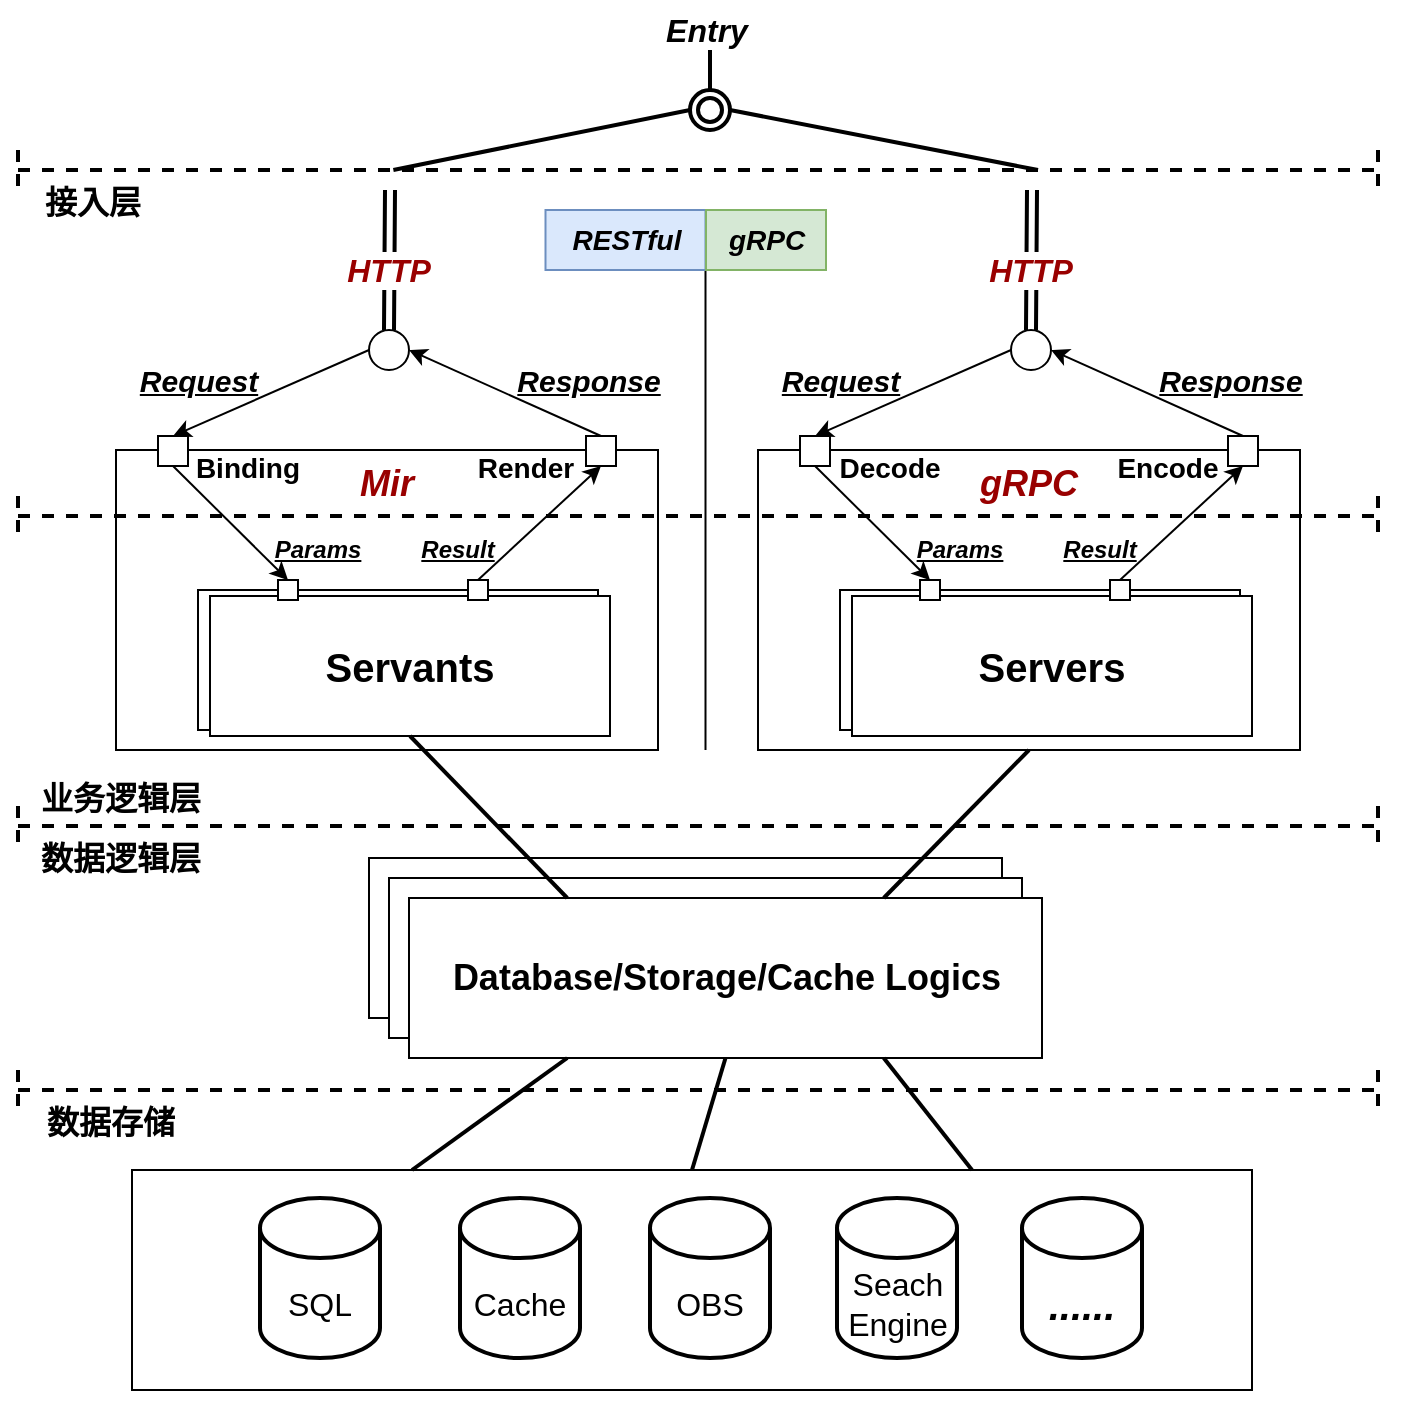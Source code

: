 <mxfile version="20.3.0" type="device"><diagram id="ZOxuEieQiebRqiN2HW-F" name="Page-1"><mxGraphModel dx="1552" dy="934" grid="1" gridSize="10" guides="1" tooltips="1" connect="1" arrows="1" fold="1" page="1" pageScale="1" pageWidth="827" pageHeight="1169" math="0" shadow="0"><root><mxCell id="0"/><mxCell id="1" parent="0"/><mxCell id="HLY3_FzVcBv65uhB9cjh-277" value="" style="rounded=0;whiteSpace=wrap;html=1;strokeColor=none;strokeWidth=1;fontSize=14;fontColor=#000000;fillColor=none;gradientColor=none;" vertex="1" parent="1"><mxGeometry x="70" y="110" width="700" height="700" as="geometry"/></mxCell><mxCell id="HLY3_FzVcBv65uhB9cjh-278" value="Mir" style="rounded=0;whiteSpace=wrap;html=1;fontStyle=3;verticalAlign=top;fontSize=18;fontColor=#990000;" vertex="1" parent="1"><mxGeometry x="128" y="330" width="271" height="150" as="geometry"/></mxCell><mxCell id="HLY3_FzVcBv65uhB9cjh-279" value="" style="whiteSpace=wrap;html=1;aspect=fixed;" vertex="1" parent="1"><mxGeometry x="149" y="323" width="15" height="15" as="geometry"/></mxCell><mxCell id="HLY3_FzVcBv65uhB9cjh-280" value="" style="whiteSpace=wrap;html=1;aspect=fixed;" vertex="1" parent="1"><mxGeometry x="363" y="323" width="15" height="15" as="geometry"/></mxCell><mxCell id="HLY3_FzVcBv65uhB9cjh-281" value="Servants" style="rounded=0;whiteSpace=wrap;html=1;fontStyle=1;fontSize=20;fontColor=#000000;" vertex="1" parent="1"><mxGeometry x="169" y="400" width="200" height="70" as="geometry"/></mxCell><mxCell id="HLY3_FzVcBv65uhB9cjh-282" value="" style="whiteSpace=wrap;html=1;aspect=fixed;" vertex="1" parent="1"><mxGeometry x="209" y="395" width="10" height="10" as="geometry"/></mxCell><mxCell id="HLY3_FzVcBv65uhB9cjh-283" value="" style="whiteSpace=wrap;html=1;aspect=fixed;" vertex="1" parent="1"><mxGeometry x="304" y="395" width="10" height="10" as="geometry"/></mxCell><mxCell id="HLY3_FzVcBv65uhB9cjh-284" value="" style="endArrow=classic;html=1;rounded=0;entryX=0.5;entryY=0;entryDx=0;entryDy=0;exitX=0;exitY=0.5;exitDx=0;exitDy=0;" edge="1" parent="1" source="HLY3_FzVcBv65uhB9cjh-294" target="HLY3_FzVcBv65uhB9cjh-279"><mxGeometry width="50" height="50" relative="1" as="geometry"><mxPoint x="249" y="260" as="sourcePoint"/><mxPoint x="149" y="260" as="targetPoint"/></mxGeometry></mxCell><mxCell id="HLY3_FzVcBv65uhB9cjh-285" value="" style="endArrow=classic;html=1;rounded=0;exitX=0.5;exitY=0;exitDx=0;exitDy=0;entryX=1;entryY=0.5;entryDx=0;entryDy=0;" edge="1" parent="1" source="HLY3_FzVcBv65uhB9cjh-280" target="HLY3_FzVcBv65uhB9cjh-294"><mxGeometry width="50" height="50" relative="1" as="geometry"><mxPoint x="339" y="500" as="sourcePoint"/><mxPoint x="289" y="260" as="targetPoint"/></mxGeometry></mxCell><mxCell id="HLY3_FzVcBv65uhB9cjh-286" value="" style="endArrow=classic;html=1;rounded=0;exitX=0.5;exitY=1;exitDx=0;exitDy=0;entryX=0.5;entryY=0;entryDx=0;entryDy=0;" edge="1" parent="1" source="HLY3_FzVcBv65uhB9cjh-279" target="HLY3_FzVcBv65uhB9cjh-282"><mxGeometry width="50" height="50" relative="1" as="geometry"><mxPoint x="339" y="500" as="sourcePoint"/><mxPoint x="389" y="450" as="targetPoint"/></mxGeometry></mxCell><mxCell id="HLY3_FzVcBv65uhB9cjh-287" value="" style="endArrow=classic;html=1;rounded=0;exitX=0.5;exitY=0;exitDx=0;exitDy=0;entryX=0.5;entryY=1;entryDx=0;entryDy=0;" edge="1" parent="1" source="HLY3_FzVcBv65uhB9cjh-283" target="HLY3_FzVcBv65uhB9cjh-280"><mxGeometry width="50" height="50" relative="1" as="geometry"><mxPoint x="339" y="500" as="sourcePoint"/><mxPoint x="389" y="450" as="targetPoint"/></mxGeometry></mxCell><mxCell id="HLY3_FzVcBv65uhB9cjh-288" value="Binding" style="text;html=1;strokeColor=none;fillColor=none;align=center;verticalAlign=middle;whiteSpace=wrap;rounded=0;fontStyle=1;fontSize=14;" vertex="1" parent="1"><mxGeometry x="164" y="324" width="60" height="30" as="geometry"/></mxCell><mxCell id="HLY3_FzVcBv65uhB9cjh-289" value="Render" style="text;html=1;strokeColor=none;fillColor=none;align=center;verticalAlign=middle;whiteSpace=wrap;rounded=0;fontStyle=1;fontSize=14;" vertex="1" parent="1"><mxGeometry x="303" y="324" width="60" height="30" as="geometry"/></mxCell><mxCell id="HLY3_FzVcBv65uhB9cjh-290" value="Params" style="text;html=1;strokeColor=none;fillColor=none;align=center;verticalAlign=middle;whiteSpace=wrap;rounded=0;fontStyle=7" vertex="1" parent="1"><mxGeometry x="199" y="365" width="60" height="30" as="geometry"/></mxCell><mxCell id="HLY3_FzVcBv65uhB9cjh-291" value="Result" style="text;html=1;strokeColor=none;fillColor=none;align=center;verticalAlign=middle;whiteSpace=wrap;rounded=0;fontStyle=7" vertex="1" parent="1"><mxGeometry x="269" y="365" width="60" height="30" as="geometry"/></mxCell><mxCell id="HLY3_FzVcBv65uhB9cjh-292" value="Request" style="text;html=1;align=center;verticalAlign=middle;resizable=0;points=[];autosize=1;strokeColor=none;fillColor=none;fontStyle=7;fontSize=15;" vertex="1" parent="1"><mxGeometry x="129" y="280" width="80" height="30" as="geometry"/></mxCell><mxCell id="HLY3_FzVcBv65uhB9cjh-293" value="Response" style="text;html=1;align=center;verticalAlign=middle;resizable=0;points=[];autosize=1;strokeColor=none;fillColor=none;fontStyle=7;fontSize=15;" vertex="1" parent="1"><mxGeometry x="314" y="280" width="100" height="30" as="geometry"/></mxCell><mxCell id="HLY3_FzVcBv65uhB9cjh-294" value="" style="ellipse;whiteSpace=wrap;html=1;aspect=fixed;fontSize=15;" vertex="1" parent="1"><mxGeometry x="254.5" y="270" width="20" height="20" as="geometry"/></mxCell><mxCell id="HLY3_FzVcBv65uhB9cjh-295" value="" style="endArrow=none;html=1;rounded=0;fontSize=15;exitX=0.5;exitY=0;exitDx=0;exitDy=0;strokeWidth=2;shape=link;" edge="1" parent="1" source="HLY3_FzVcBv65uhB9cjh-294"><mxGeometry width="50" height="50" relative="1" as="geometry"><mxPoint x="339" y="560" as="sourcePoint"/><mxPoint x="265" y="200" as="targetPoint"/></mxGeometry></mxCell><mxCell id="HLY3_FzVcBv65uhB9cjh-296" value="HTTP" style="edgeLabel;html=1;align=center;verticalAlign=middle;resizable=0;points=[];fontSize=16;fontStyle=3;fontColor=#990000;" vertex="1" connectable="0" parent="HLY3_FzVcBv65uhB9cjh-295"><mxGeometry x="0.161" y="-2" relative="1" as="geometry"><mxPoint x="-3" y="10" as="offset"/></mxGeometry></mxCell><mxCell id="HLY3_FzVcBv65uhB9cjh-297" value="gRPC" style="rounded=0;whiteSpace=wrap;html=1;fontStyle=3;verticalAlign=top;fontSize=18;fontColor=#990000;" vertex="1" parent="1"><mxGeometry x="449" y="330" width="271" height="150" as="geometry"/></mxCell><mxCell id="HLY3_FzVcBv65uhB9cjh-298" value="" style="whiteSpace=wrap;html=1;aspect=fixed;" vertex="1" parent="1"><mxGeometry x="470" y="323" width="15" height="15" as="geometry"/></mxCell><mxCell id="HLY3_FzVcBv65uhB9cjh-299" value="" style="whiteSpace=wrap;html=1;aspect=fixed;" vertex="1" parent="1"><mxGeometry x="684" y="323" width="15" height="15" as="geometry"/></mxCell><mxCell id="HLY3_FzVcBv65uhB9cjh-300" value="Servers" style="rounded=0;whiteSpace=wrap;html=1;fontStyle=1;fontSize=20;fontColor=#000000;" vertex="1" parent="1"><mxGeometry x="490" y="400" width="200" height="70" as="geometry"/></mxCell><mxCell id="HLY3_FzVcBv65uhB9cjh-301" value="" style="whiteSpace=wrap;html=1;aspect=fixed;" vertex="1" parent="1"><mxGeometry x="530" y="395" width="10" height="10" as="geometry"/></mxCell><mxCell id="HLY3_FzVcBv65uhB9cjh-302" value="" style="whiteSpace=wrap;html=1;aspect=fixed;" vertex="1" parent="1"><mxGeometry x="625" y="395" width="10" height="10" as="geometry"/></mxCell><mxCell id="HLY3_FzVcBv65uhB9cjh-303" value="" style="endArrow=classic;html=1;rounded=0;entryX=0.5;entryY=0;entryDx=0;entryDy=0;exitX=0;exitY=0.5;exitDx=0;exitDy=0;" edge="1" parent="1" source="HLY3_FzVcBv65uhB9cjh-313" target="HLY3_FzVcBv65uhB9cjh-298"><mxGeometry width="50" height="50" relative="1" as="geometry"><mxPoint x="570" y="260" as="sourcePoint"/><mxPoint x="470" y="260" as="targetPoint"/></mxGeometry></mxCell><mxCell id="HLY3_FzVcBv65uhB9cjh-304" value="" style="endArrow=classic;html=1;rounded=0;exitX=0.5;exitY=0;exitDx=0;exitDy=0;entryX=1;entryY=0.5;entryDx=0;entryDy=0;" edge="1" parent="1" source="HLY3_FzVcBv65uhB9cjh-299" target="HLY3_FzVcBv65uhB9cjh-313"><mxGeometry width="50" height="50" relative="1" as="geometry"><mxPoint x="660" y="500" as="sourcePoint"/><mxPoint x="610" y="260" as="targetPoint"/></mxGeometry></mxCell><mxCell id="HLY3_FzVcBv65uhB9cjh-305" value="" style="endArrow=classic;html=1;rounded=0;exitX=0.5;exitY=1;exitDx=0;exitDy=0;entryX=0.5;entryY=0;entryDx=0;entryDy=0;" edge="1" parent="1" source="HLY3_FzVcBv65uhB9cjh-298" target="HLY3_FzVcBv65uhB9cjh-301"><mxGeometry width="50" height="50" relative="1" as="geometry"><mxPoint x="660" y="500" as="sourcePoint"/><mxPoint x="710" y="450" as="targetPoint"/></mxGeometry></mxCell><mxCell id="HLY3_FzVcBv65uhB9cjh-306" value="" style="endArrow=classic;html=1;rounded=0;exitX=0.5;exitY=0;exitDx=0;exitDy=0;entryX=0.5;entryY=1;entryDx=0;entryDy=0;" edge="1" parent="1" source="HLY3_FzVcBv65uhB9cjh-302" target="HLY3_FzVcBv65uhB9cjh-299"><mxGeometry width="50" height="50" relative="1" as="geometry"><mxPoint x="660" y="500" as="sourcePoint"/><mxPoint x="710" y="450" as="targetPoint"/></mxGeometry></mxCell><mxCell id="HLY3_FzVcBv65uhB9cjh-307" value="Decode" style="text;html=1;strokeColor=none;fillColor=none;align=center;verticalAlign=middle;whiteSpace=wrap;rounded=0;fontStyle=1;fontSize=14;" vertex="1" parent="1"><mxGeometry x="485" y="324" width="60" height="30" as="geometry"/></mxCell><mxCell id="HLY3_FzVcBv65uhB9cjh-308" value="Encode" style="text;html=1;strokeColor=none;fillColor=none;align=center;verticalAlign=middle;whiteSpace=wrap;rounded=0;fontStyle=1;fontSize=14;" vertex="1" parent="1"><mxGeometry x="624" y="324" width="60" height="30" as="geometry"/></mxCell><mxCell id="HLY3_FzVcBv65uhB9cjh-309" value="Params" style="text;html=1;strokeColor=none;fillColor=none;align=center;verticalAlign=middle;whiteSpace=wrap;rounded=0;fontStyle=7" vertex="1" parent="1"><mxGeometry x="520" y="365" width="60" height="30" as="geometry"/></mxCell><mxCell id="HLY3_FzVcBv65uhB9cjh-310" value="Result" style="text;html=1;strokeColor=none;fillColor=none;align=center;verticalAlign=middle;whiteSpace=wrap;rounded=0;fontStyle=7" vertex="1" parent="1"><mxGeometry x="590" y="365" width="60" height="30" as="geometry"/></mxCell><mxCell id="HLY3_FzVcBv65uhB9cjh-311" value="Request" style="text;html=1;align=center;verticalAlign=middle;resizable=0;points=[];autosize=1;strokeColor=none;fillColor=none;fontStyle=7;fontSize=15;" vertex="1" parent="1"><mxGeometry x="450" y="280" width="80" height="30" as="geometry"/></mxCell><mxCell id="HLY3_FzVcBv65uhB9cjh-312" value="Response" style="text;html=1;align=center;verticalAlign=middle;resizable=0;points=[];autosize=1;strokeColor=none;fillColor=none;fontStyle=7;fontSize=15;" vertex="1" parent="1"><mxGeometry x="635" y="280" width="100" height="30" as="geometry"/></mxCell><mxCell id="HLY3_FzVcBv65uhB9cjh-313" value="" style="ellipse;whiteSpace=wrap;html=1;aspect=fixed;fontSize=15;" vertex="1" parent="1"><mxGeometry x="575.5" y="270" width="20" height="20" as="geometry"/></mxCell><mxCell id="HLY3_FzVcBv65uhB9cjh-314" value="" style="endArrow=none;html=1;rounded=0;fontSize=15;exitX=0.5;exitY=0;exitDx=0;exitDy=0;strokeWidth=2;shape=link;" edge="1" parent="1" source="HLY3_FzVcBv65uhB9cjh-313"><mxGeometry width="50" height="50" relative="1" as="geometry"><mxPoint x="660" y="560" as="sourcePoint"/><mxPoint x="586" y="200" as="targetPoint"/></mxGeometry></mxCell><mxCell id="HLY3_FzVcBv65uhB9cjh-315" value="HTTP" style="edgeLabel;html=1;align=center;verticalAlign=middle;resizable=0;points=[];fontSize=16;fontStyle=3;fontColor=#990000;" vertex="1" connectable="0" parent="HLY3_FzVcBv65uhB9cjh-314"><mxGeometry x="0.161" y="-2" relative="1" as="geometry"><mxPoint x="-3" y="10" as="offset"/></mxGeometry></mxCell><mxCell id="HLY3_FzVcBv65uhB9cjh-316" value="Servants" style="rounded=0;whiteSpace=wrap;html=1;fontStyle=1;fontSize=20;fontColor=#000000;" vertex="1" parent="1"><mxGeometry x="175" y="403" width="200" height="70" as="geometry"/></mxCell><mxCell id="HLY3_FzVcBv65uhB9cjh-317" value="Servers" style="rounded=0;whiteSpace=wrap;html=1;fontStyle=1;fontSize=20;fontColor=#000000;" vertex="1" parent="1"><mxGeometry x="496" y="403" width="200" height="70" as="geometry"/></mxCell><mxCell id="HLY3_FzVcBv65uhB9cjh-318" value="" style="whiteSpace=wrap;html=1;aspect=fixed;" vertex="1" parent="1"><mxGeometry x="209" y="395" width="10" height="10" as="geometry"/></mxCell><mxCell id="HLY3_FzVcBv65uhB9cjh-319" value="" style="whiteSpace=wrap;html=1;aspect=fixed;" vertex="1" parent="1"><mxGeometry x="304" y="395" width="10" height="10" as="geometry"/></mxCell><mxCell id="HLY3_FzVcBv65uhB9cjh-320" value="" style="whiteSpace=wrap;html=1;aspect=fixed;" vertex="1" parent="1"><mxGeometry x="530" y="395" width="10" height="10" as="geometry"/></mxCell><mxCell id="HLY3_FzVcBv65uhB9cjh-321" value="" style="whiteSpace=wrap;html=1;aspect=fixed;" vertex="1" parent="1"><mxGeometry x="625" y="395" width="10" height="10" as="geometry"/></mxCell><mxCell id="HLY3_FzVcBv65uhB9cjh-322" value="" style="shape=crossbar;whiteSpace=wrap;html=1;rounded=1;dashed=1;strokeColor=default;fontSize=20;fontColor=#000000;fillColor=none;gradientColor=none;strokeWidth=2;" vertex="1" parent="1"><mxGeometry x="79" y="353" width="680" height="20" as="geometry"/></mxCell><mxCell id="HLY3_FzVcBv65uhB9cjh-323" value="" style="shape=crossbar;whiteSpace=wrap;html=1;rounded=1;dashed=1;strokeColor=default;fontSize=20;fontColor=#000000;fillColor=none;gradientColor=none;strokeWidth=2;" vertex="1" parent="1"><mxGeometry x="79" y="508" width="680" height="20" as="geometry"/></mxCell><mxCell id="HLY3_FzVcBv65uhB9cjh-324" value="" style="shape=crossbar;whiteSpace=wrap;html=1;rounded=1;dashed=1;strokeColor=default;fontSize=20;fontColor=#000000;fillColor=none;gradientColor=none;strokeWidth=2;" vertex="1" parent="1"><mxGeometry x="79" y="180" width="680" height="20" as="geometry"/></mxCell><mxCell id="HLY3_FzVcBv65uhB9cjh-325" value="" style="ellipse;shape=doubleEllipse;whiteSpace=wrap;html=1;aspect=fixed;strokeColor=default;strokeWidth=2;fontSize=20;fontColor=#000000;fillColor=none;gradientColor=none;" vertex="1" parent="1"><mxGeometry x="415" y="150" width="20" height="20" as="geometry"/></mxCell><mxCell id="HLY3_FzVcBv65uhB9cjh-326" value="" style="endArrow=none;html=1;rounded=0;strokeWidth=2;fontSize=20;fontColor=#000000;exitX=0;exitY=0.5;exitDx=0;exitDy=0;entryX=0.276;entryY=0.5;entryDx=0;entryDy=0;entryPerimeter=0;" edge="1" parent="1" source="HLY3_FzVcBv65uhB9cjh-325" target="HLY3_FzVcBv65uhB9cjh-324"><mxGeometry width="50" height="50" relative="1" as="geometry"><mxPoint x="390" y="530" as="sourcePoint"/><mxPoint x="260" y="200" as="targetPoint"/></mxGeometry></mxCell><mxCell id="HLY3_FzVcBv65uhB9cjh-327" value="" style="endArrow=none;html=1;rounded=0;strokeWidth=2;fontSize=20;fontColor=#000000;exitX=1;exitY=0.5;exitDx=0;exitDy=0;entryX=0.75;entryY=0.5;entryDx=0;entryDy=0;entryPerimeter=0;" edge="1" parent="1" source="HLY3_FzVcBv65uhB9cjh-325" target="HLY3_FzVcBv65uhB9cjh-324"><mxGeometry width="50" height="50" relative="1" as="geometry"><mxPoint x="430" y="130" as="sourcePoint"/><mxPoint x="275.32" y="200" as="targetPoint"/></mxGeometry></mxCell><mxCell id="HLY3_FzVcBv65uhB9cjh-328" value="" style="shape=crossbar;whiteSpace=wrap;html=1;rounded=1;dashed=1;strokeColor=default;fontSize=20;fontColor=#000000;fillColor=none;gradientColor=none;strokeWidth=2;sketch=0;shadow=0;" vertex="1" parent="1"><mxGeometry x="79" y="640" width="680" height="20" as="geometry"/></mxCell><mxCell id="HLY3_FzVcBv65uhB9cjh-329" value="" style="rounded=0;whiteSpace=wrap;html=1;strokeColor=default;strokeWidth=1;fontSize=20;fontColor=#000000;fillColor=default;gradientColor=none;" vertex="1" parent="1"><mxGeometry x="254.5" y="534" width="316.5" height="80" as="geometry"/></mxCell><mxCell id="HLY3_FzVcBv65uhB9cjh-330" value="" style="rounded=0;whiteSpace=wrap;html=1;strokeColor=default;strokeWidth=1;fontSize=20;fontColor=#000000;fillColor=default;gradientColor=none;" vertex="1" parent="1"><mxGeometry x="264.5" y="544" width="316.5" height="80" as="geometry"/></mxCell><mxCell id="HLY3_FzVcBv65uhB9cjh-331" value="Database/Storage/Cache Logics" style="rounded=0;whiteSpace=wrap;html=1;strokeColor=default;strokeWidth=1;fontSize=18;fontColor=#000000;fillColor=default;gradientColor=none;fontStyle=1" vertex="1" parent="1"><mxGeometry x="274.5" y="554" width="316.5" height="80" as="geometry"/></mxCell><mxCell id="HLY3_FzVcBv65uhB9cjh-332" value="" style="rounded=0;whiteSpace=wrap;html=1;strokeColor=default;strokeWidth=1;fontSize=16;fontColor=#000000;fillColor=default;gradientColor=none;" vertex="1" parent="1"><mxGeometry x="136" y="690" width="560" height="110" as="geometry"/></mxCell><mxCell id="HLY3_FzVcBv65uhB9cjh-333" value="SQL" style="shape=cylinder3;whiteSpace=wrap;html=1;boundedLbl=1;backgroundOutline=1;size=15;strokeColor=default;strokeWidth=2;fontSize=16;fontColor=#000000;fillColor=none;gradientColor=none;" vertex="1" parent="1"><mxGeometry x="200" y="704" width="60" height="80" as="geometry"/></mxCell><mxCell id="HLY3_FzVcBv65uhB9cjh-334" value="Cache" style="shape=cylinder3;whiteSpace=wrap;html=1;boundedLbl=1;backgroundOutline=1;size=15;strokeColor=default;strokeWidth=2;fontSize=16;fontColor=#000000;fillColor=none;gradientColor=none;" vertex="1" parent="1"><mxGeometry x="300" y="704" width="60" height="80" as="geometry"/></mxCell><mxCell id="HLY3_FzVcBv65uhB9cjh-335" value="OBS" style="shape=cylinder3;whiteSpace=wrap;html=1;boundedLbl=1;backgroundOutline=1;size=15;strokeColor=default;strokeWidth=2;fontSize=16;fontColor=#000000;fillColor=none;gradientColor=none;" vertex="1" parent="1"><mxGeometry x="395" y="704" width="60" height="80" as="geometry"/></mxCell><mxCell id="HLY3_FzVcBv65uhB9cjh-336" value="Seach&lt;br style=&quot;font-size: 16px;&quot;&gt;Engine" style="shape=cylinder3;whiteSpace=wrap;html=1;boundedLbl=1;backgroundOutline=1;size=15;strokeColor=default;strokeWidth=2;fontSize=16;fontColor=#000000;fillColor=none;gradientColor=none;" vertex="1" parent="1"><mxGeometry x="488.5" y="704" width="60" height="80" as="geometry"/></mxCell><mxCell id="HLY3_FzVcBv65uhB9cjh-337" value="......" style="shape=cylinder3;whiteSpace=wrap;html=1;boundedLbl=1;backgroundOutline=1;size=15;strokeColor=default;strokeWidth=2;fontSize=20;fontColor=#000000;fillColor=none;gradientColor=none;fontStyle=3" vertex="1" parent="1"><mxGeometry x="581" y="704" width="60" height="80" as="geometry"/></mxCell><mxCell id="HLY3_FzVcBv65uhB9cjh-338" value="" style="endArrow=none;html=1;rounded=0;strokeWidth=2;fontSize=20;fontColor=#000000;entryX=0.5;entryY=1;entryDx=0;entryDy=0;exitX=0.5;exitY=0;exitDx=0;exitDy=0;" edge="1" parent="1" source="HLY3_FzVcBv65uhB9cjh-332" target="HLY3_FzVcBv65uhB9cjh-331"><mxGeometry width="50" height="50" relative="1" as="geometry"><mxPoint x="320" y="580" as="sourcePoint"/><mxPoint x="370" y="530" as="targetPoint"/></mxGeometry></mxCell><mxCell id="HLY3_FzVcBv65uhB9cjh-339" value="" style="endArrow=none;html=1;rounded=0;strokeWidth=2;fontSize=20;fontColor=#000000;entryX=0.25;entryY=1;entryDx=0;entryDy=0;exitX=0.25;exitY=0;exitDx=0;exitDy=0;" edge="1" parent="1" source="HLY3_FzVcBv65uhB9cjh-332" target="HLY3_FzVcBv65uhB9cjh-331"><mxGeometry width="50" height="50" relative="1" as="geometry"><mxPoint x="320" y="580" as="sourcePoint"/><mxPoint x="370" y="530" as="targetPoint"/></mxGeometry></mxCell><mxCell id="HLY3_FzVcBv65uhB9cjh-340" value="" style="endArrow=none;html=1;rounded=0;strokeWidth=2;fontSize=20;fontColor=#000000;entryX=0.75;entryY=1;entryDx=0;entryDy=0;exitX=0.75;exitY=0;exitDx=0;exitDy=0;" edge="1" parent="1" source="HLY3_FzVcBv65uhB9cjh-332" target="HLY3_FzVcBv65uhB9cjh-331"><mxGeometry width="50" height="50" relative="1" as="geometry"><mxPoint x="320" y="580" as="sourcePoint"/><mxPoint x="370" y="530" as="targetPoint"/></mxGeometry></mxCell><mxCell id="HLY3_FzVcBv65uhB9cjh-341" value="" style="endArrow=none;html=1;rounded=0;strokeWidth=2;fontSize=20;fontColor=#000000;entryX=0.5;entryY=1;entryDx=0;entryDy=0;exitX=0.25;exitY=0;exitDx=0;exitDy=0;" edge="1" parent="1" source="HLY3_FzVcBv65uhB9cjh-331" target="HLY3_FzVcBv65uhB9cjh-316"><mxGeometry width="50" height="50" relative="1" as="geometry"><mxPoint x="320" y="580" as="sourcePoint"/><mxPoint x="370" y="530" as="targetPoint"/></mxGeometry></mxCell><mxCell id="HLY3_FzVcBv65uhB9cjh-342" value="" style="endArrow=none;html=1;rounded=0;strokeWidth=2;fontSize=20;fontColor=#000000;entryX=0.5;entryY=1;entryDx=0;entryDy=0;exitX=0.75;exitY=0;exitDx=0;exitDy=0;" edge="1" parent="1" source="HLY3_FzVcBv65uhB9cjh-331" target="HLY3_FzVcBv65uhB9cjh-297"><mxGeometry width="50" height="50" relative="1" as="geometry"><mxPoint x="320" y="580" as="sourcePoint"/><mxPoint x="370" y="530" as="targetPoint"/></mxGeometry></mxCell><mxCell id="HLY3_FzVcBv65uhB9cjh-343" value="" style="endArrow=none;html=1;rounded=0;strokeWidth=2;fontSize=20;fontColor=#000000;exitX=0.5;exitY=0;exitDx=0;exitDy=0;" edge="1" parent="1" source="HLY3_FzVcBv65uhB9cjh-325"><mxGeometry width="50" height="50" relative="1" as="geometry"><mxPoint x="320" y="510" as="sourcePoint"/><mxPoint x="425" y="130" as="targetPoint"/></mxGeometry></mxCell><mxCell id="HLY3_FzVcBv65uhB9cjh-344" value="Entry" style="text;html=1;align=center;verticalAlign=middle;resizable=0;points=[];autosize=1;strokeColor=none;fillColor=none;fontSize=16;fontColor=#000000;fontStyle=3" vertex="1" parent="1"><mxGeometry x="392.75" y="105" width="60" height="30" as="geometry"/></mxCell><mxCell id="HLY3_FzVcBv65uhB9cjh-345" value="接入层" style="text;html=1;align=center;verticalAlign=middle;resizable=0;points=[];autosize=1;strokeColor=none;fillColor=none;fontSize=16;fontColor=#000000;fontStyle=1" vertex="1" parent="1"><mxGeometry x="81" y="191" width="70" height="30" as="geometry"/></mxCell><mxCell id="HLY3_FzVcBv65uhB9cjh-346" value="业务逻辑层" style="text;html=1;align=center;verticalAlign=middle;resizable=0;points=[];autosize=1;strokeColor=none;fillColor=none;fontSize=16;fontColor=#000000;fontStyle=1;horizontal=1;labelPosition=center;verticalLabelPosition=middle;" vertex="1" parent="1"><mxGeometry x="80" y="489" width="100" height="30" as="geometry"/></mxCell><mxCell id="HLY3_FzVcBv65uhB9cjh-347" value="数据逻辑层" style="text;html=1;align=center;verticalAlign=middle;resizable=0;points=[];autosize=1;strokeColor=none;fillColor=none;fontSize=16;fontColor=#000000;fontStyle=1" vertex="1" parent="1"><mxGeometry x="80" y="519" width="100" height="30" as="geometry"/></mxCell><mxCell id="HLY3_FzVcBv65uhB9cjh-348" value="数据存储" style="text;html=1;align=center;verticalAlign=middle;resizable=0;points=[];autosize=1;strokeColor=none;fillColor=none;fontSize=16;fontColor=#000000;fontStyle=1" vertex="1" parent="1"><mxGeometry x="80" y="651" width="90" height="30" as="geometry"/></mxCell><mxCell id="HLY3_FzVcBv65uhB9cjh-349" value="" style="line;strokeWidth=1;direction=south;html=1;perimeter=backbonePerimeter;points=[];outlineConnect=0;strokeColor=default;fontSize=18;fontColor=#000000;fillColor=none;gradientColor=none;" vertex="1" parent="1"><mxGeometry x="417.75" y="210" width="10" height="270" as="geometry"/></mxCell><mxCell id="HLY3_FzVcBv65uhB9cjh-350" value="RESTful" style="text;html=1;align=center;verticalAlign=middle;resizable=0;points=[];autosize=1;strokeColor=#6c8ebf;fillColor=#dae8fc;fontSize=14;fontStyle=3" vertex="1" parent="1"><mxGeometry x="342.75" y="210" width="80" height="30" as="geometry"/></mxCell><mxCell id="HLY3_FzVcBv65uhB9cjh-351" value="gRPC" style="text;html=1;align=center;verticalAlign=middle;resizable=0;points=[];autosize=1;strokeColor=#82b366;fillColor=#d5e8d4;fontSize=14;fontStyle=3" vertex="1" parent="1"><mxGeometry x="423" y="210" width="60" height="30" as="geometry"/></mxCell></root></mxGraphModel></diagram></mxfile>